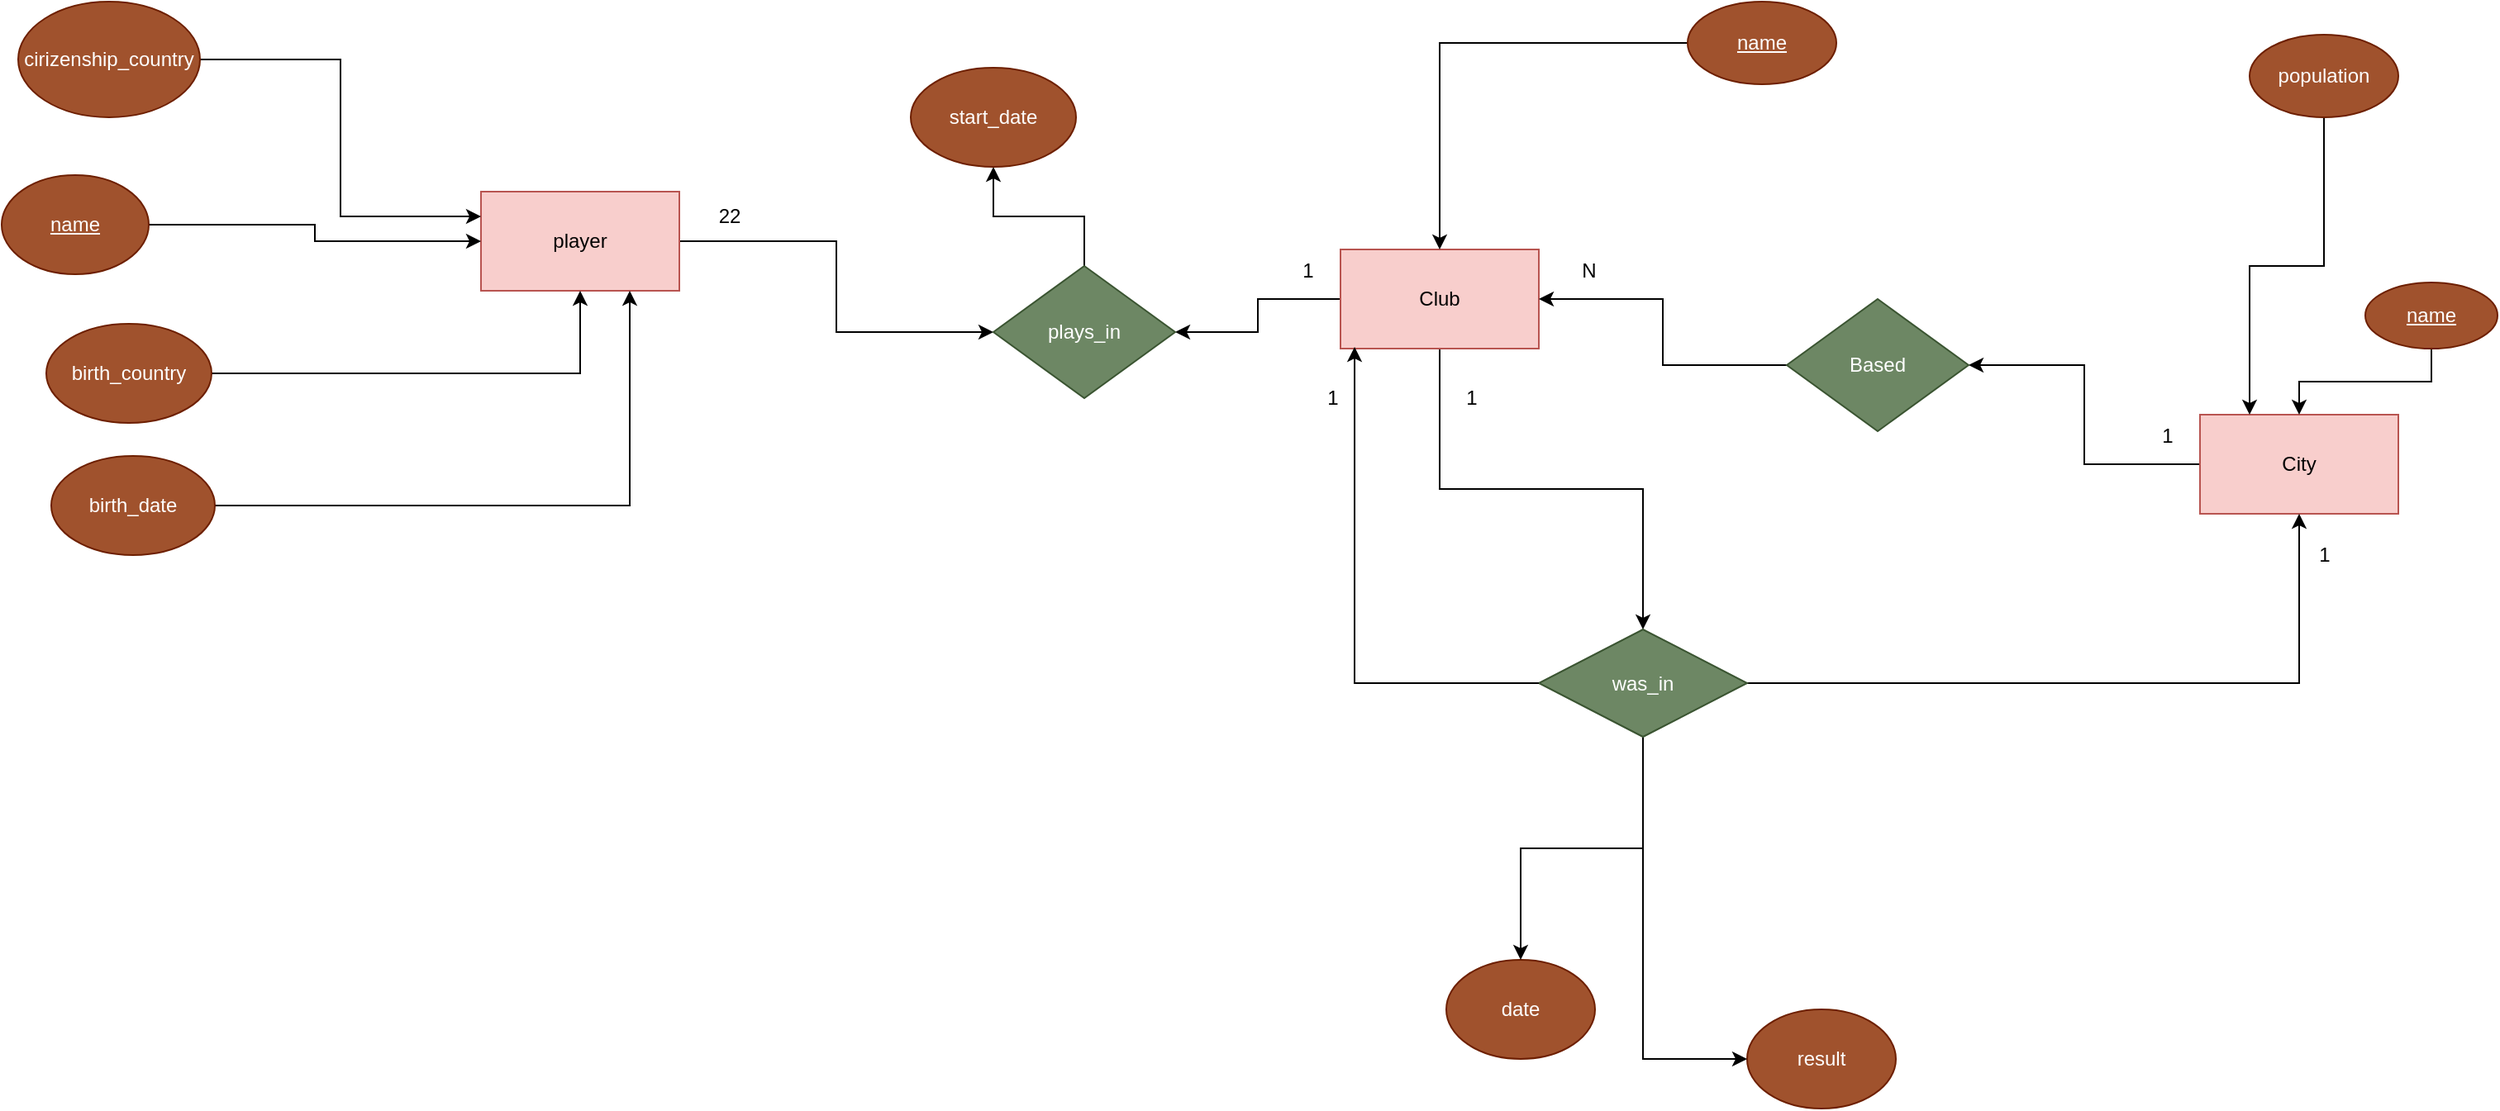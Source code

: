 <mxfile version="24.7.17" pages="2">
  <diagram name="Page-1" id="FoUXitPazerdqQbCk7Sm">
    <mxGraphModel dx="1816" dy="543" grid="1" gridSize="10" guides="1" tooltips="1" connect="1" arrows="1" fold="1" page="1" pageScale="1" pageWidth="827" pageHeight="1169" math="0" shadow="0">
      <root>
        <mxCell id="0" />
        <mxCell id="1" parent="0" />
        <mxCell id="hOWvKVxqhoTVJDO-nxhJ-31" style="edgeStyle=orthogonalEdgeStyle;rounded=0;orthogonalLoop=1;jettySize=auto;html=1;entryX=1;entryY=0.5;entryDx=0;entryDy=0;" edge="1" parent="1" source="VjcNlVz5xjQiV8cZ-1Wg-1" target="hOWvKVxqhoTVJDO-nxhJ-30">
          <mxGeometry relative="1" as="geometry" />
        </mxCell>
        <mxCell id="hOWvKVxqhoTVJDO-nxhJ-36" style="edgeStyle=orthogonalEdgeStyle;rounded=0;orthogonalLoop=1;jettySize=auto;html=1;" edge="1" parent="1" source="VjcNlVz5xjQiV8cZ-1Wg-1" target="hOWvKVxqhoTVJDO-nxhJ-35">
          <mxGeometry relative="1" as="geometry" />
        </mxCell>
        <mxCell id="VjcNlVz5xjQiV8cZ-1Wg-1" value="Club" style="rounded=0;whiteSpace=wrap;html=1;fillColor=#f8cecc;strokeColor=#b85450;" vertex="1" parent="1">
          <mxGeometry x="350" y="220" width="120" height="60" as="geometry" />
        </mxCell>
        <mxCell id="VjcNlVz5xjQiV8cZ-1Wg-3" style="edgeStyle=orthogonalEdgeStyle;rounded=0;orthogonalLoop=1;jettySize=auto;html=1;entryX=0.5;entryY=0;entryDx=0;entryDy=0;" edge="1" parent="1" source="VjcNlVz5xjQiV8cZ-1Wg-2" target="VjcNlVz5xjQiV8cZ-1Wg-1">
          <mxGeometry relative="1" as="geometry" />
        </mxCell>
        <mxCell id="VjcNlVz5xjQiV8cZ-1Wg-2" value="&lt;u&gt;name&lt;/u&gt;" style="ellipse;whiteSpace=wrap;html=1;fillColor=#a0522d;fontColor=#ffffff;strokeColor=#6D1F00;" vertex="1" parent="1">
          <mxGeometry x="560" y="70" width="90" height="50" as="geometry" />
        </mxCell>
        <mxCell id="hOWvKVxqhoTVJDO-nxhJ-3" style="edgeStyle=orthogonalEdgeStyle;rounded=0;orthogonalLoop=1;jettySize=auto;html=1;entryX=1;entryY=0.5;entryDx=0;entryDy=0;" edge="1" parent="1" source="hOWvKVxqhoTVJDO-nxhJ-1" target="hOWvKVxqhoTVJDO-nxhJ-2">
          <mxGeometry relative="1" as="geometry" />
        </mxCell>
        <mxCell id="hOWvKVxqhoTVJDO-nxhJ-1" value="City" style="rounded=0;whiteSpace=wrap;html=1;fillColor=#f8cecc;strokeColor=#b85450;" vertex="1" parent="1">
          <mxGeometry x="870" y="320" width="120" height="60" as="geometry" />
        </mxCell>
        <mxCell id="hOWvKVxqhoTVJDO-nxhJ-4" style="edgeStyle=orthogonalEdgeStyle;rounded=0;orthogonalLoop=1;jettySize=auto;html=1;" edge="1" parent="1" source="hOWvKVxqhoTVJDO-nxhJ-2" target="VjcNlVz5xjQiV8cZ-1Wg-1">
          <mxGeometry relative="1" as="geometry" />
        </mxCell>
        <mxCell id="hOWvKVxqhoTVJDO-nxhJ-2" value="Based" style="rhombus;whiteSpace=wrap;html=1;fillColor=#6d8764;fontColor=#ffffff;strokeColor=#3A5431;" vertex="1" parent="1">
          <mxGeometry x="620" y="250" width="110" height="80" as="geometry" />
        </mxCell>
        <mxCell id="hOWvKVxqhoTVJDO-nxhJ-6" style="edgeStyle=orthogonalEdgeStyle;rounded=0;orthogonalLoop=1;jettySize=auto;html=1;" edge="1" parent="1" source="hOWvKVxqhoTVJDO-nxhJ-5" target="hOWvKVxqhoTVJDO-nxhJ-1">
          <mxGeometry relative="1" as="geometry" />
        </mxCell>
        <mxCell id="hOWvKVxqhoTVJDO-nxhJ-5" value="&lt;u&gt;name&lt;/u&gt;" style="ellipse;whiteSpace=wrap;html=1;fillColor=#a0522d;fontColor=#ffffff;strokeColor=#6D1F00;" vertex="1" parent="1">
          <mxGeometry x="970" y="240" width="80" height="40" as="geometry" />
        </mxCell>
        <mxCell id="hOWvKVxqhoTVJDO-nxhJ-8" style="edgeStyle=orthogonalEdgeStyle;rounded=0;orthogonalLoop=1;jettySize=auto;html=1;entryX=0.25;entryY=0;entryDx=0;entryDy=0;" edge="1" parent="1" source="hOWvKVxqhoTVJDO-nxhJ-7" target="hOWvKVxqhoTVJDO-nxhJ-1">
          <mxGeometry relative="1" as="geometry" />
        </mxCell>
        <mxCell id="hOWvKVxqhoTVJDO-nxhJ-7" value="population" style="ellipse;whiteSpace=wrap;html=1;fillColor=#a0522d;fontColor=#ffffff;strokeColor=#6D1F00;" vertex="1" parent="1">
          <mxGeometry x="900" y="90" width="90" height="50" as="geometry" />
        </mxCell>
        <mxCell id="hOWvKVxqhoTVJDO-nxhJ-14" value="result" style="ellipse;whiteSpace=wrap;html=1;fillColor=#a0522d;fontColor=#ffffff;strokeColor=#6D1F00;" vertex="1" parent="1">
          <mxGeometry x="596" y="680" width="90" height="60" as="geometry" />
        </mxCell>
        <mxCell id="hOWvKVxqhoTVJDO-nxhJ-17" value="date" style="ellipse;whiteSpace=wrap;html=1;fillColor=#a0522d;fontColor=#ffffff;strokeColor=#6D1F00;" vertex="1" parent="1">
          <mxGeometry x="414" y="650" width="90" height="60" as="geometry" />
        </mxCell>
        <mxCell id="hOWvKVxqhoTVJDO-nxhJ-32" style="edgeStyle=orthogonalEdgeStyle;rounded=0;orthogonalLoop=1;jettySize=auto;html=1;" edge="1" parent="1" source="hOWvKVxqhoTVJDO-nxhJ-19" target="hOWvKVxqhoTVJDO-nxhJ-30">
          <mxGeometry relative="1" as="geometry" />
        </mxCell>
        <mxCell id="hOWvKVxqhoTVJDO-nxhJ-19" value="player" style="rounded=0;whiteSpace=wrap;html=1;fillColor=#f8cecc;strokeColor=#b85450;" vertex="1" parent="1">
          <mxGeometry x="-170" y="185" width="120" height="60" as="geometry" />
        </mxCell>
        <mxCell id="hOWvKVxqhoTVJDO-nxhJ-28" style="edgeStyle=orthogonalEdgeStyle;rounded=0;orthogonalLoop=1;jettySize=auto;html=1;" edge="1" parent="1" source="hOWvKVxqhoTVJDO-nxhJ-20" target="hOWvKVxqhoTVJDO-nxhJ-19">
          <mxGeometry relative="1" as="geometry" />
        </mxCell>
        <mxCell id="hOWvKVxqhoTVJDO-nxhJ-20" value="&lt;u&gt;name&lt;/u&gt;" style="ellipse;whiteSpace=wrap;html=1;fillColor=#a0522d;fontColor=#ffffff;strokeColor=#6D1F00;" vertex="1" parent="1">
          <mxGeometry x="-460" y="175" width="89" height="60" as="geometry" />
        </mxCell>
        <mxCell id="hOWvKVxqhoTVJDO-nxhJ-24" style="edgeStyle=orthogonalEdgeStyle;rounded=0;orthogonalLoop=1;jettySize=auto;html=1;entryX=0.75;entryY=1;entryDx=0;entryDy=0;" edge="1" parent="1" source="hOWvKVxqhoTVJDO-nxhJ-22" target="hOWvKVxqhoTVJDO-nxhJ-19">
          <mxGeometry relative="1" as="geometry" />
        </mxCell>
        <mxCell id="hOWvKVxqhoTVJDO-nxhJ-22" value="birth_date" style="ellipse;whiteSpace=wrap;html=1;fillColor=#a0522d;fontColor=#ffffff;strokeColor=#6D1F00;" vertex="1" parent="1">
          <mxGeometry x="-430" y="345" width="99" height="60" as="geometry" />
        </mxCell>
        <mxCell id="hOWvKVxqhoTVJDO-nxhJ-25" style="edgeStyle=orthogonalEdgeStyle;rounded=0;orthogonalLoop=1;jettySize=auto;html=1;entryX=0.5;entryY=1;entryDx=0;entryDy=0;" edge="1" parent="1" source="hOWvKVxqhoTVJDO-nxhJ-23" target="hOWvKVxqhoTVJDO-nxhJ-19">
          <mxGeometry relative="1" as="geometry" />
        </mxCell>
        <mxCell id="hOWvKVxqhoTVJDO-nxhJ-23" value="birth_country" style="ellipse;whiteSpace=wrap;html=1;fillColor=#a0522d;fontColor=#ffffff;strokeColor=#6D1F00;" vertex="1" parent="1">
          <mxGeometry x="-433" y="265" width="100" height="60" as="geometry" />
        </mxCell>
        <mxCell id="hOWvKVxqhoTVJDO-nxhJ-29" style="edgeStyle=orthogonalEdgeStyle;rounded=0;orthogonalLoop=1;jettySize=auto;html=1;entryX=0;entryY=0.25;entryDx=0;entryDy=0;" edge="1" parent="1" source="hOWvKVxqhoTVJDO-nxhJ-26" target="hOWvKVxqhoTVJDO-nxhJ-19">
          <mxGeometry relative="1" as="geometry" />
        </mxCell>
        <mxCell id="hOWvKVxqhoTVJDO-nxhJ-26" value="cirizenship_country" style="ellipse;whiteSpace=wrap;html=1;fillColor=#a0522d;fontColor=#ffffff;strokeColor=#6D1F00;" vertex="1" parent="1">
          <mxGeometry x="-450" y="70" width="110" height="70" as="geometry" />
        </mxCell>
        <mxCell id="hOWvKVxqhoTVJDO-nxhJ-34" style="edgeStyle=orthogonalEdgeStyle;rounded=0;orthogonalLoop=1;jettySize=auto;html=1;entryX=0.5;entryY=1;entryDx=0;entryDy=0;" edge="1" parent="1" source="hOWvKVxqhoTVJDO-nxhJ-30" target="hOWvKVxqhoTVJDO-nxhJ-33">
          <mxGeometry relative="1" as="geometry" />
        </mxCell>
        <mxCell id="hOWvKVxqhoTVJDO-nxhJ-30" value="plays_in" style="rhombus;whiteSpace=wrap;html=1;fillColor=#6d8764;fontColor=#ffffff;strokeColor=#3A5431;" vertex="1" parent="1">
          <mxGeometry x="140" y="230" width="110" height="80" as="geometry" />
        </mxCell>
        <mxCell id="hOWvKVxqhoTVJDO-nxhJ-33" value="start_date" style="ellipse;whiteSpace=wrap;html=1;fillColor=#a0522d;fontColor=#ffffff;strokeColor=#6D1F00;" vertex="1" parent="1">
          <mxGeometry x="90" y="110" width="100" height="60" as="geometry" />
        </mxCell>
        <mxCell id="hOWvKVxqhoTVJDO-nxhJ-38" style="edgeStyle=orthogonalEdgeStyle;rounded=0;orthogonalLoop=1;jettySize=auto;html=1;" edge="1" parent="1" source="hOWvKVxqhoTVJDO-nxhJ-35" target="hOWvKVxqhoTVJDO-nxhJ-17">
          <mxGeometry relative="1" as="geometry" />
        </mxCell>
        <mxCell id="hOWvKVxqhoTVJDO-nxhJ-44" style="edgeStyle=orthogonalEdgeStyle;rounded=0;orthogonalLoop=1;jettySize=auto;html=1;entryX=0;entryY=0.5;entryDx=0;entryDy=0;" edge="1" parent="1" source="hOWvKVxqhoTVJDO-nxhJ-35" target="hOWvKVxqhoTVJDO-nxhJ-14">
          <mxGeometry relative="1" as="geometry" />
        </mxCell>
        <mxCell id="hOWvKVxqhoTVJDO-nxhJ-45" style="edgeStyle=orthogonalEdgeStyle;rounded=0;orthogonalLoop=1;jettySize=auto;html=1;entryX=0.5;entryY=1;entryDx=0;entryDy=0;" edge="1" parent="1" source="hOWvKVxqhoTVJDO-nxhJ-35" target="hOWvKVxqhoTVJDO-nxhJ-1">
          <mxGeometry relative="1" as="geometry" />
        </mxCell>
        <mxCell id="hOWvKVxqhoTVJDO-nxhJ-35" value="was_in" style="rhombus;whiteSpace=wrap;html=1;fillColor=#6d8764;fontColor=#ffffff;strokeColor=#3A5431;" vertex="1" parent="1">
          <mxGeometry x="470" y="450" width="126" height="65" as="geometry" />
        </mxCell>
        <mxCell id="hOWvKVxqhoTVJDO-nxhJ-37" style="edgeStyle=orthogonalEdgeStyle;rounded=0;orthogonalLoop=1;jettySize=auto;html=1;entryX=0.071;entryY=0.984;entryDx=0;entryDy=0;entryPerimeter=0;" edge="1" parent="1" source="hOWvKVxqhoTVJDO-nxhJ-35" target="VjcNlVz5xjQiV8cZ-1Wg-1">
          <mxGeometry relative="1" as="geometry">
            <Array as="points">
              <mxPoint x="358" y="483" />
            </Array>
          </mxGeometry>
        </mxCell>
        <mxCell id="hOWvKVxqhoTVJDO-nxhJ-40" value="1" style="text;html=1;align=center;verticalAlign=middle;resizable=0;points=[];autosize=1;strokeColor=none;fillColor=none;" vertex="1" parent="1">
          <mxGeometry x="414" y="295" width="30" height="30" as="geometry" />
        </mxCell>
        <mxCell id="hOWvKVxqhoTVJDO-nxhJ-41" value="1" style="text;html=1;align=center;verticalAlign=middle;resizable=0;points=[];autosize=1;strokeColor=none;fillColor=none;" vertex="1" parent="1">
          <mxGeometry x="330" y="295" width="30" height="30" as="geometry" />
        </mxCell>
        <mxCell id="hOWvKVxqhoTVJDO-nxhJ-46" value="22" style="text;html=1;align=center;verticalAlign=middle;resizable=0;points=[];autosize=1;strokeColor=none;fillColor=none;" vertex="1" parent="1">
          <mxGeometry x="-40" y="185" width="40" height="30" as="geometry" />
        </mxCell>
        <mxCell id="hOWvKVxqhoTVJDO-nxhJ-47" value="1" style="text;html=1;align=center;verticalAlign=middle;resizable=0;points=[];autosize=1;strokeColor=none;fillColor=none;" vertex="1" parent="1">
          <mxGeometry x="315" y="218" width="30" height="30" as="geometry" />
        </mxCell>
        <mxCell id="hOWvKVxqhoTVJDO-nxhJ-48" value="N" style="text;html=1;align=center;verticalAlign=middle;resizable=0;points=[];autosize=1;strokeColor=none;fillColor=none;" vertex="1" parent="1">
          <mxGeometry x="485" y="218" width="30" height="30" as="geometry" />
        </mxCell>
        <mxCell id="hOWvKVxqhoTVJDO-nxhJ-49" value="1" style="text;html=1;align=center;verticalAlign=middle;resizable=0;points=[];autosize=1;strokeColor=none;fillColor=none;" vertex="1" parent="1">
          <mxGeometry x="835" y="318" width="30" height="30" as="geometry" />
        </mxCell>
        <mxCell id="hOWvKVxqhoTVJDO-nxhJ-50" value="1" style="text;html=1;align=center;verticalAlign=middle;resizable=0;points=[];autosize=1;strokeColor=none;fillColor=none;" vertex="1" parent="1">
          <mxGeometry x="930" y="390" width="30" height="30" as="geometry" />
        </mxCell>
      </root>
    </mxGraphModel>
  </diagram>
  <diagram id="FRuE-hqP1cDdkgqMZlEM" name="Page-2">
    <mxGraphModel grid="1" page="1" gridSize="10" guides="1" tooltips="1" connect="1" arrows="1" fold="1" pageScale="1" pageWidth="827" pageHeight="1169" math="0" shadow="0">
      <root>
        <mxCell id="0" />
        <mxCell id="1" parent="0" />
      </root>
    </mxGraphModel>
  </diagram>
</mxfile>

